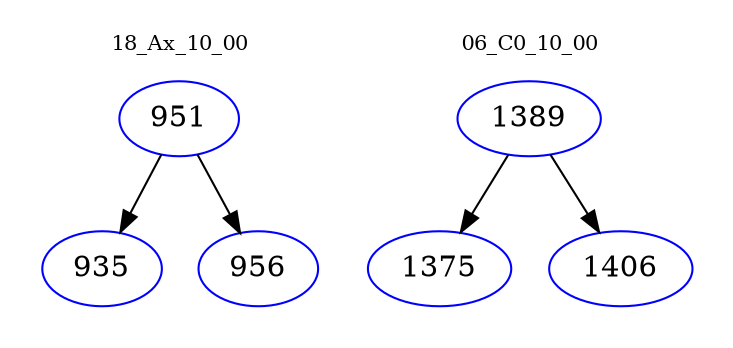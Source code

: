 digraph{
subgraph cluster_0 {
color = white
label = "18_Ax_10_00";
fontsize=10;
T0_951 [label="951", color="blue"]
T0_951 -> T0_935 [color="black"]
T0_935 [label="935", color="blue"]
T0_951 -> T0_956 [color="black"]
T0_956 [label="956", color="blue"]
}
subgraph cluster_1 {
color = white
label = "06_C0_10_00";
fontsize=10;
T1_1389 [label="1389", color="blue"]
T1_1389 -> T1_1375 [color="black"]
T1_1375 [label="1375", color="blue"]
T1_1389 -> T1_1406 [color="black"]
T1_1406 [label="1406", color="blue"]
}
}
